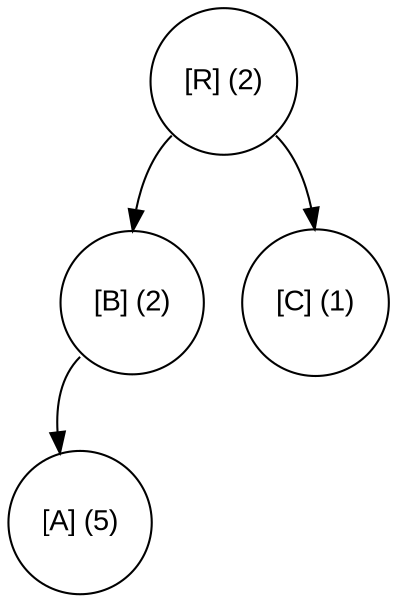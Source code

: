 digraph move_down {
	node [fontname="Arial", shape="circle", width=0.5]; 

	0 [label = "[R] (2)"];
	0:sw -> 1;
	1 [label = "[B] (2)"];
	1:sw -> 3;
	3 [label = "[A] (5)"];
	0:se -> 2;
	2 [label = "[C] (1)"];
}
